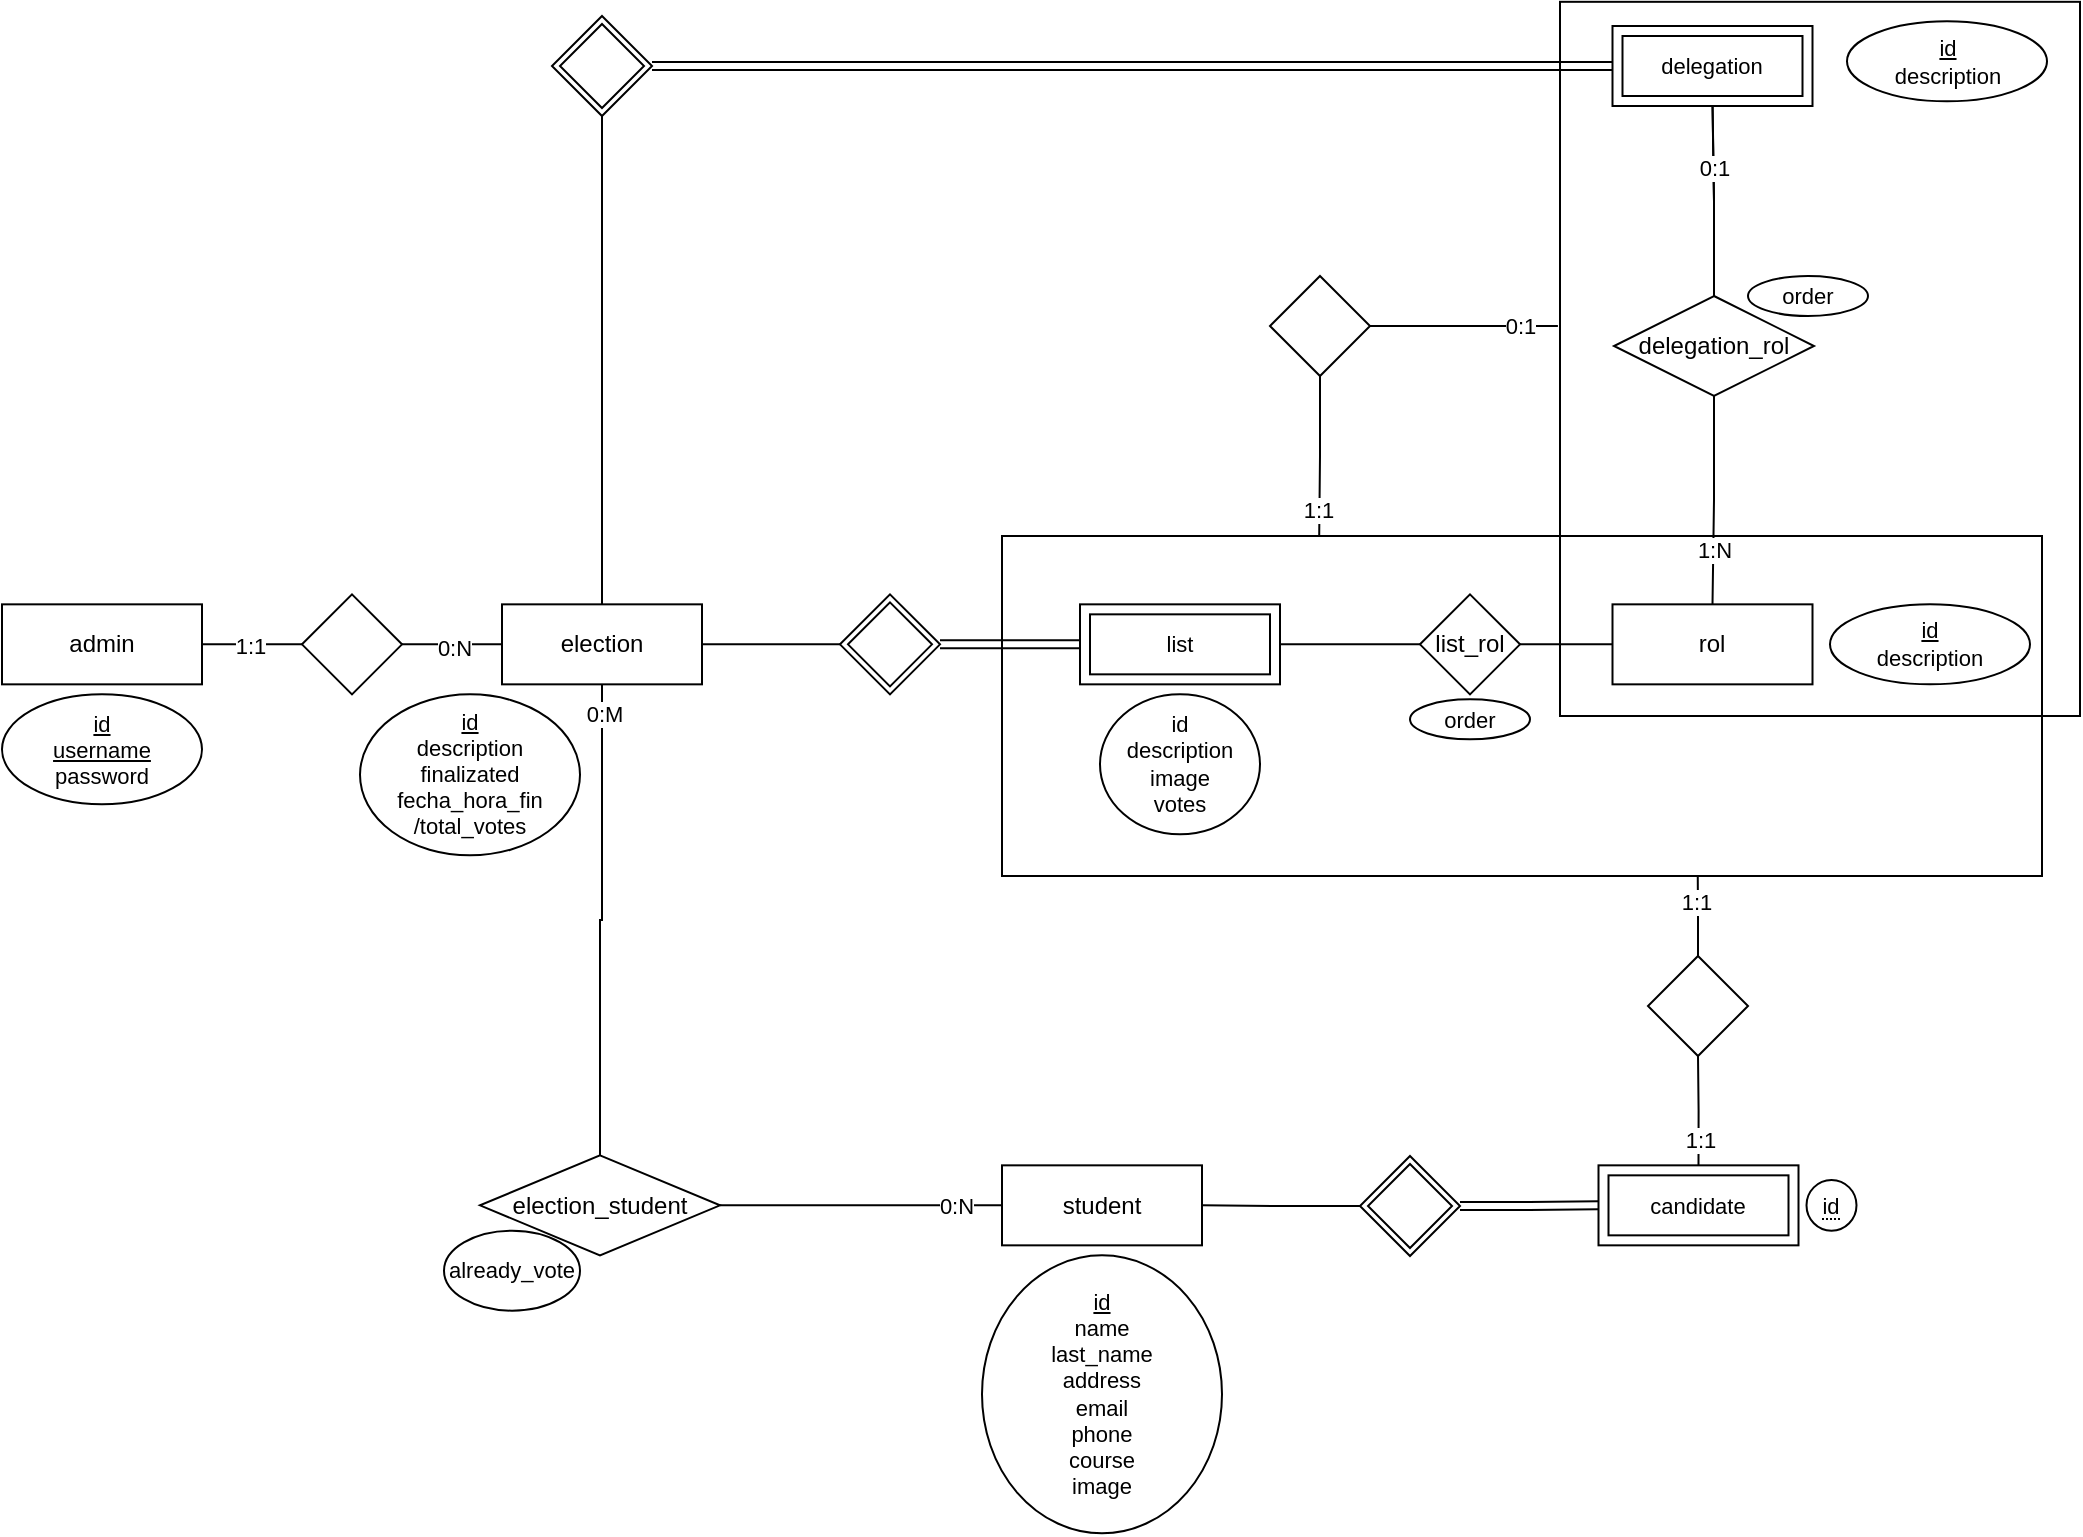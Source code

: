 <mxfile version="21.7.2" type="device">
  <diagram name="Page-1" id="7A1iHCqv51JrM2e4dZmv">
    <mxGraphModel dx="1687" dy="882" grid="1" gridSize="10" guides="1" tooltips="1" connect="1" arrows="1" fold="1" page="1" pageScale="1" pageWidth="1169" pageHeight="1654" math="0" shadow="0">
      <root>
        <mxCell id="0" />
        <mxCell id="1" parent="0" />
        <mxCell id="DmuB5HopbQtWga2Wvexy-18" value="" style="rounded=0;whiteSpace=wrap;html=1;fontFamily=Helvetica;fontSize=11;fillColor=none;" vertex="1" parent="1">
          <mxGeometry x="541" y="270" width="520" height="170" as="geometry" />
        </mxCell>
        <mxCell id="DmuB5HopbQtWga2Wvexy-19" value="" style="rounded=0;whiteSpace=wrap;html=1;fontFamily=Helvetica;fontSize=11;fillColor=none;" vertex="1" parent="1">
          <mxGeometry x="820" y="2.91" width="260" height="357.09" as="geometry" />
        </mxCell>
        <mxCell id="J_Oq4NjQ-6y3jhpwggzi-1" value="admin" style="whiteSpace=wrap;html=1;align=center;" parent="1" vertex="1">
          <mxGeometry x="41" y="304.17" width="100" height="40" as="geometry" />
        </mxCell>
        <mxCell id="J_Oq4NjQ-6y3jhpwggzi-8" style="edgeStyle=orthogonalEdgeStyle;rounded=0;orthogonalLoop=1;jettySize=auto;html=1;exitX=0;exitY=0.5;exitDx=0;exitDy=0;entryX=1;entryY=0.5;entryDx=0;entryDy=0;endArrow=none;endFill=0;" parent="1" source="J_Oq4NjQ-6y3jhpwggzi-2" target="J_Oq4NjQ-6y3jhpwggzi-1" edge="1">
          <mxGeometry relative="1" as="geometry" />
        </mxCell>
        <mxCell id="J_Oq4NjQ-6y3jhpwggzi-36" value="1:1" style="edgeLabel;html=1;align=center;verticalAlign=middle;resizable=0;points=[];fontSize=11;fontFamily=Helvetica;fontColor=default;" parent="J_Oq4NjQ-6y3jhpwggzi-8" vertex="1" connectable="0">
          <mxGeometry x="0.04" y="1" relative="1" as="geometry">
            <mxPoint as="offset" />
          </mxGeometry>
        </mxCell>
        <mxCell id="J_Oq4NjQ-6y3jhpwggzi-9" style="edgeStyle=orthogonalEdgeStyle;shape=connector;rounded=0;orthogonalLoop=1;jettySize=auto;html=1;exitX=1;exitY=0.5;exitDx=0;exitDy=0;entryX=0;entryY=0.5;entryDx=0;entryDy=0;labelBackgroundColor=default;strokeColor=default;fontFamily=Helvetica;fontSize=11;fontColor=default;endArrow=none;endFill=0;" parent="1" source="J_Oq4NjQ-6y3jhpwggzi-2" target="J_Oq4NjQ-6y3jhpwggzi-3" edge="1">
          <mxGeometry relative="1" as="geometry" />
        </mxCell>
        <mxCell id="J_Oq4NjQ-6y3jhpwggzi-37" value="0:N" style="edgeLabel;html=1;align=center;verticalAlign=middle;resizable=0;points=[];fontSize=11;fontFamily=Helvetica;fontColor=default;" parent="J_Oq4NjQ-6y3jhpwggzi-9" vertex="1" connectable="0">
          <mxGeometry x="0.033" y="-2" relative="1" as="geometry">
            <mxPoint as="offset" />
          </mxGeometry>
        </mxCell>
        <mxCell id="J_Oq4NjQ-6y3jhpwggzi-2" value="" style="shape=rhombus;perimeter=rhombusPerimeter;whiteSpace=wrap;html=1;align=center;" parent="1" vertex="1">
          <mxGeometry x="191" y="299.17" width="50" height="50" as="geometry" />
        </mxCell>
        <mxCell id="J_Oq4NjQ-6y3jhpwggzi-20" style="edgeStyle=orthogonalEdgeStyle;shape=connector;rounded=0;orthogonalLoop=1;jettySize=auto;html=1;exitX=1;exitY=0.5;exitDx=0;exitDy=0;entryX=0;entryY=0.5;entryDx=0;entryDy=0;labelBackgroundColor=default;strokeColor=default;fontFamily=Helvetica;fontSize=11;fontColor=default;endArrow=none;endFill=0;" parent="1" source="J_Oq4NjQ-6y3jhpwggzi-3" target="J_Oq4NjQ-6y3jhpwggzi-19" edge="1">
          <mxGeometry relative="1" as="geometry" />
        </mxCell>
        <mxCell id="J_Oq4NjQ-6y3jhpwggzi-82" style="edgeStyle=orthogonalEdgeStyle;shape=connector;rounded=0;orthogonalLoop=1;jettySize=auto;html=1;exitX=0.5;exitY=0;exitDx=0;exitDy=0;entryX=0.5;entryY=1;entryDx=0;entryDy=0;labelBackgroundColor=default;strokeColor=default;fontFamily=Helvetica;fontSize=11;fontColor=default;endArrow=none;endFill=0;" parent="1" source="J_Oq4NjQ-6y3jhpwggzi-3" target="J_Oq4NjQ-6y3jhpwggzi-81" edge="1">
          <mxGeometry relative="1" as="geometry" />
        </mxCell>
        <mxCell id="K8ZM4b4m8Fk_M9in6OdO-3" style="edgeStyle=orthogonalEdgeStyle;rounded=0;orthogonalLoop=1;jettySize=auto;html=1;exitX=0.5;exitY=1;exitDx=0;exitDy=0;entryX=0.5;entryY=0;entryDx=0;entryDy=0;endArrow=none;endFill=0;" parent="1" source="J_Oq4NjQ-6y3jhpwggzi-3" target="K8ZM4b4m8Fk_M9in6OdO-2" edge="1">
          <mxGeometry relative="1" as="geometry" />
        </mxCell>
        <mxCell id="K8ZM4b4m8Fk_M9in6OdO-6" value="0:M" style="edgeLabel;html=1;align=center;verticalAlign=middle;resizable=0;points=[];labelBackgroundColor=default;" parent="K8ZM4b4m8Fk_M9in6OdO-3" vertex="1" connectable="0">
          <mxGeometry x="-0.877" y="1" relative="1" as="geometry">
            <mxPoint as="offset" />
          </mxGeometry>
        </mxCell>
        <mxCell id="J_Oq4NjQ-6y3jhpwggzi-3" value="election" style="whiteSpace=wrap;html=1;align=center;" parent="1" vertex="1">
          <mxGeometry x="291" y="304.17" width="100" height="40" as="geometry" />
        </mxCell>
        <mxCell id="J_Oq4NjQ-6y3jhpwggzi-22" style="edgeStyle=orthogonalEdgeStyle;shape=link;rounded=0;orthogonalLoop=1;jettySize=auto;html=1;exitX=1;exitY=0.5;exitDx=0;exitDy=0;entryX=0;entryY=0.5;entryDx=0;entryDy=0;labelBackgroundColor=default;strokeColor=default;fontFamily=Helvetica;fontSize=11;fontColor=default;endArrow=none;endFill=0;" parent="1" source="J_Oq4NjQ-6y3jhpwggzi-19" target="J_Oq4NjQ-6y3jhpwggzi-21" edge="1">
          <mxGeometry relative="1" as="geometry" />
        </mxCell>
        <mxCell id="J_Oq4NjQ-6y3jhpwggzi-19" value="" style="shape=rhombus;double=1;perimeter=rhombusPerimeter;whiteSpace=wrap;html=1;align=center;fontFamily=Helvetica;fontSize=11;fontColor=default;" parent="1" vertex="1">
          <mxGeometry x="460" y="299.17" width="50" height="50" as="geometry" />
        </mxCell>
        <mxCell id="J_Oq4NjQ-6y3jhpwggzi-21" value="list" style="shape=ext;margin=3;double=1;whiteSpace=wrap;html=1;align=center;fontFamily=Helvetica;fontSize=11;fontColor=default;" parent="1" vertex="1">
          <mxGeometry x="580" y="304.17" width="100" height="40" as="geometry" />
        </mxCell>
        <mxCell id="J_Oq4NjQ-6y3jhpwggzi-24" value="student" style="whiteSpace=wrap;html=1;align=center;" parent="1" vertex="1">
          <mxGeometry x="541" y="584.67" width="100" height="40" as="geometry" />
        </mxCell>
        <mxCell id="J_Oq4NjQ-6y3jhpwggzi-76" value="&lt;u&gt;id&lt;/u&gt;&lt;br&gt;&lt;u&gt;username&lt;/u&gt;&lt;br&gt;password" style="ellipse;whiteSpace=wrap;html=1;align=center;fontFamily=Helvetica;fontSize=11;fontColor=default;" parent="1" vertex="1">
          <mxGeometry x="41" y="349.17" width="100" height="55" as="geometry" />
        </mxCell>
        <mxCell id="J_Oq4NjQ-6y3jhpwggzi-77" value="&lt;u&gt;id&lt;/u&gt;&lt;br&gt;description&lt;br&gt;finalizated&lt;br&gt;fecha_hora_fin&lt;br&gt;/total_votes" style="ellipse;whiteSpace=wrap;html=1;align=center;fontFamily=Helvetica;fontSize=11;fontColor=default;" parent="1" vertex="1">
          <mxGeometry x="220" y="349.17" width="110" height="80.5" as="geometry" />
        </mxCell>
        <mxCell id="J_Oq4NjQ-6y3jhpwggzi-78" value="id&lt;br&gt;description&lt;br&gt;image&lt;br&gt;votes" style="ellipse;whiteSpace=wrap;html=1;align=center;fontFamily=Helvetica;fontSize=11;fontColor=default;" parent="1" vertex="1">
          <mxGeometry x="590" y="349.17" width="80" height="70" as="geometry" />
        </mxCell>
        <mxCell id="J_Oq4NjQ-6y3jhpwggzi-79" value="&lt;u&gt;id&lt;/u&gt;&lt;br&gt;description" style="ellipse;whiteSpace=wrap;html=1;align=center;fontFamily=Helvetica;fontSize=11;fontColor=default;" parent="1" vertex="1">
          <mxGeometry x="963.5" y="12.66" width="100" height="40" as="geometry" />
        </mxCell>
        <mxCell id="J_Oq4NjQ-6y3jhpwggzi-80" value="delegation" style="shape=ext;margin=3;double=1;whiteSpace=wrap;html=1;align=center;fontFamily=Helvetica;fontSize=11;fontColor=default;" parent="1" vertex="1">
          <mxGeometry x="846.25" y="15" width="100" height="40" as="geometry" />
        </mxCell>
        <mxCell id="J_Oq4NjQ-6y3jhpwggzi-83" style="edgeStyle=orthogonalEdgeStyle;shape=link;rounded=0;orthogonalLoop=1;jettySize=auto;html=1;exitX=1;exitY=0.5;exitDx=0;exitDy=0;entryX=0;entryY=0.5;entryDx=0;entryDy=0;labelBackgroundColor=default;strokeColor=default;fontFamily=Helvetica;fontSize=11;fontColor=default;endArrow=none;endFill=0;" parent="1" source="J_Oq4NjQ-6y3jhpwggzi-81" target="J_Oq4NjQ-6y3jhpwggzi-80" edge="1">
          <mxGeometry relative="1" as="geometry" />
        </mxCell>
        <mxCell id="J_Oq4NjQ-6y3jhpwggzi-81" value="" style="shape=rhombus;double=1;perimeter=rhombusPerimeter;whiteSpace=wrap;html=1;align=center;fontFamily=Helvetica;fontSize=11;fontColor=default;" parent="1" vertex="1">
          <mxGeometry x="316" y="10" width="50" height="50" as="geometry" />
        </mxCell>
        <mxCell id="J_Oq4NjQ-6y3jhpwggzi-86" style="edgeStyle=orthogonalEdgeStyle;shape=connector;rounded=0;orthogonalLoop=1;jettySize=auto;html=1;exitX=0.5;exitY=0;exitDx=0;exitDy=0;entryX=0.5;entryY=1;entryDx=0;entryDy=0;labelBackgroundColor=default;strokeColor=default;fontFamily=Helvetica;fontSize=11;fontColor=default;endArrow=none;endFill=0;" parent="1" source="J_Oq4NjQ-6y3jhpwggzi-85" target="J_Oq4NjQ-6y3jhpwggzi-80" edge="1">
          <mxGeometry relative="1" as="geometry" />
        </mxCell>
        <mxCell id="J_Oq4NjQ-6y3jhpwggzi-103" style="edgeStyle=orthogonalEdgeStyle;shape=connector;rounded=0;orthogonalLoop=1;jettySize=auto;html=1;exitX=0.5;exitY=1;exitDx=0;exitDy=0;labelBackgroundColor=default;strokeColor=default;fontFamily=Helvetica;fontSize=11;fontColor=default;endArrow=none;endFill=0;entryX=0.5;entryY=0;entryDx=0;entryDy=0;" parent="1" source="J_Oq4NjQ-6y3jhpwggzi-85" edge="1" target="DmuB5HopbQtWga2Wvexy-1">
          <mxGeometry relative="1" as="geometry">
            <mxPoint x="616" y="210" as="targetPoint" />
          </mxGeometry>
        </mxCell>
        <mxCell id="J_Oq4NjQ-6y3jhpwggzi-104" value="1:N" style="edgeLabel;html=1;align=center;verticalAlign=middle;resizable=0;points=[];fontSize=11;fontFamily=Helvetica;fontColor=default;" parent="J_Oq4NjQ-6y3jhpwggzi-103" vertex="1" connectable="0">
          <mxGeometry x="0.077" relative="1" as="geometry">
            <mxPoint y="21" as="offset" />
          </mxGeometry>
        </mxCell>
        <mxCell id="J_Oq4NjQ-6y3jhpwggzi-116" value="" style="edgeStyle=orthogonalEdgeStyle;shape=connector;rounded=0;orthogonalLoop=1;jettySize=auto;html=1;labelBackgroundColor=default;strokeColor=default;fontFamily=Helvetica;fontSize=11;fontColor=default;endArrow=none;endFill=0;" parent="1" source="J_Oq4NjQ-6y3jhpwggzi-85" target="J_Oq4NjQ-6y3jhpwggzi-80" edge="1">
          <mxGeometry relative="1" as="geometry" />
        </mxCell>
        <mxCell id="J_Oq4NjQ-6y3jhpwggzi-117" value="0:1" style="edgeLabel;html=1;align=center;verticalAlign=middle;resizable=0;points=[];fontSize=11;fontFamily=Helvetica;fontColor=default;" parent="J_Oq4NjQ-6y3jhpwggzi-116" vertex="1" connectable="0">
          <mxGeometry x="-0.022" y="-1" relative="1" as="geometry">
            <mxPoint x="-1" y="-17" as="offset" />
          </mxGeometry>
        </mxCell>
        <mxCell id="J_Oq4NjQ-6y3jhpwggzi-85" value="delegation_rol" style="shape=rhombus;perimeter=rhombusPerimeter;whiteSpace=wrap;html=1;align=center;" parent="1" vertex="1">
          <mxGeometry x="847" y="150" width="100" height="50" as="geometry" />
        </mxCell>
        <mxCell id="J_Oq4NjQ-6y3jhpwggzi-90" value="&lt;u&gt;id&lt;/u&gt;&lt;br&gt;name&lt;br&gt;last_name&lt;br&gt;address&lt;br&gt;email&lt;br&gt;phone&lt;br&gt;course&lt;br&gt;image" style="ellipse;whiteSpace=wrap;html=1;align=center;fontFamily=Helvetica;fontSize=11;fontColor=default;" parent="1" vertex="1">
          <mxGeometry x="531" y="629.67" width="120" height="138.97" as="geometry" />
        </mxCell>
        <mxCell id="K8ZM4b4m8Fk_M9in6OdO-4" style="edgeStyle=orthogonalEdgeStyle;rounded=0;orthogonalLoop=1;jettySize=auto;html=1;exitX=1;exitY=0.5;exitDx=0;exitDy=0;endArrow=none;endFill=0;entryX=0;entryY=0.5;entryDx=0;entryDy=0;" parent="1" source="K8ZM4b4m8Fk_M9in6OdO-2" target="J_Oq4NjQ-6y3jhpwggzi-24" edge="1">
          <mxGeometry relative="1" as="geometry" />
        </mxCell>
        <mxCell id="K8ZM4b4m8Fk_M9in6OdO-5" value="0:N" style="edgeLabel;html=1;align=center;verticalAlign=middle;resizable=0;points=[];labelBackgroundColor=default;" parent="K8ZM4b4m8Fk_M9in6OdO-4" vertex="1" connectable="0">
          <mxGeometry x="0.95" y="1" relative="1" as="geometry">
            <mxPoint x="-20" y="1" as="offset" />
          </mxGeometry>
        </mxCell>
        <mxCell id="K8ZM4b4m8Fk_M9in6OdO-2" value="election_student" style="shape=rhombus;perimeter=rhombusPerimeter;whiteSpace=wrap;html=1;align=center;" parent="1" vertex="1">
          <mxGeometry x="280" y="579.67" width="120" height="50" as="geometry" />
        </mxCell>
        <mxCell id="K8ZM4b4m8Fk_M9in6OdO-8" value="already_vote" style="ellipse;whiteSpace=wrap;html=1;align=center;fontFamily=Helvetica;fontSize=11;fontColor=default;" parent="1" vertex="1">
          <mxGeometry x="262" y="617.33" width="68" height="40" as="geometry" />
        </mxCell>
        <mxCell id="sgkLzVtvIpyjI5DDjtYn-4" style="edgeStyle=orthogonalEdgeStyle;rounded=0;orthogonalLoop=1;jettySize=auto;html=1;entryX=1;entryY=0.5;entryDx=0;entryDy=0;endArrow=none;endFill=0;exitX=0;exitY=0.5;exitDx=0;exitDy=0;" parent="1" source="DmuB5HopbQtWga2Wvexy-34" target="J_Oq4NjQ-6y3jhpwggzi-24" edge="1">
          <mxGeometry relative="1" as="geometry">
            <mxPoint x="720.0" y="604.67" as="sourcePoint" />
          </mxGeometry>
        </mxCell>
        <mxCell id="DmuB5HopbQtWga2Wvexy-1" value="rol" style="whiteSpace=wrap;html=1;align=center;" vertex="1" parent="1">
          <mxGeometry x="846.25" y="304.17" width="100" height="40" as="geometry" />
        </mxCell>
        <mxCell id="DmuB5HopbQtWga2Wvexy-6" value="&lt;u&gt;id&lt;/u&gt;&lt;br&gt;description" style="ellipse;whiteSpace=wrap;html=1;align=center;fontFamily=Helvetica;fontSize=11;fontColor=default;" vertex="1" parent="1">
          <mxGeometry x="955" y="304.17" width="100" height="40" as="geometry" />
        </mxCell>
        <mxCell id="DmuB5HopbQtWga2Wvexy-8" value="order" style="ellipse;whiteSpace=wrap;html=1;align=center;fontFamily=Helvetica;fontSize=11;fontColor=default;" vertex="1" parent="1">
          <mxGeometry x="745" y="351.67" width="60" height="20" as="geometry" />
        </mxCell>
        <mxCell id="DmuB5HopbQtWga2Wvexy-23" style="edgeStyle=orthogonalEdgeStyle;shape=connector;rounded=0;orthogonalLoop=1;jettySize=auto;html=1;exitX=0.5;exitY=0;exitDx=0;exitDy=0;labelBackgroundColor=default;strokeColor=default;fontFamily=Helvetica;fontSize=11;fontColor=default;endArrow=none;endFill=0;entryX=0.5;entryY=1;entryDx=0;entryDy=0;" edge="1" parent="1" source="DmuB5HopbQtWga2Wvexy-26" target="DmuB5HopbQtWga2Wvexy-24">
          <mxGeometry relative="1" as="geometry">
            <mxPoint x="896" y="540" as="targetPoint" />
            <mxPoint x="896.25" y="584.67" as="sourcePoint" />
          </mxGeometry>
        </mxCell>
        <mxCell id="DmuB5HopbQtWga2Wvexy-32" value="1:1" style="edgeLabel;html=1;align=center;verticalAlign=middle;resizable=0;points=[];fontSize=11;fontFamily=Helvetica;fontColor=default;" vertex="1" connectable="0" parent="DmuB5HopbQtWga2Wvexy-23">
          <mxGeometry x="-0.538" relative="1" as="geometry">
            <mxPoint as="offset" />
          </mxGeometry>
        </mxCell>
        <mxCell id="DmuB5HopbQtWga2Wvexy-16" style="edgeStyle=orthogonalEdgeStyle;rounded=0;orthogonalLoop=1;jettySize=auto;html=1;exitX=1;exitY=0.5;exitDx=0;exitDy=0;entryX=0;entryY=0.5;entryDx=0;entryDy=0;endArrow=none;endFill=0;" edge="1" parent="1" source="DmuB5HopbQtWga2Wvexy-15" target="DmuB5HopbQtWga2Wvexy-1">
          <mxGeometry relative="1" as="geometry" />
        </mxCell>
        <mxCell id="DmuB5HopbQtWga2Wvexy-17" style="edgeStyle=orthogonalEdgeStyle;shape=connector;rounded=0;orthogonalLoop=1;jettySize=auto;html=1;exitX=0;exitY=0.5;exitDx=0;exitDy=0;entryX=1;entryY=0.5;entryDx=0;entryDy=0;labelBackgroundColor=default;strokeColor=default;fontFamily=Helvetica;fontSize=11;fontColor=default;endArrow=none;endFill=0;" edge="1" parent="1" source="DmuB5HopbQtWga2Wvexy-15" target="J_Oq4NjQ-6y3jhpwggzi-21">
          <mxGeometry relative="1" as="geometry" />
        </mxCell>
        <mxCell id="DmuB5HopbQtWga2Wvexy-15" value="list_rol" style="shape=rhombus;perimeter=rhombusPerimeter;whiteSpace=wrap;html=1;align=center;" vertex="1" parent="1">
          <mxGeometry x="750" y="299.17" width="50" height="50" as="geometry" />
        </mxCell>
        <mxCell id="DmuB5HopbQtWga2Wvexy-21" style="edgeStyle=orthogonalEdgeStyle;shape=connector;rounded=0;orthogonalLoop=1;jettySize=auto;html=1;exitX=1;exitY=0.5;exitDx=0;exitDy=0;entryX=-0.004;entryY=0.454;entryDx=0;entryDy=0;entryPerimeter=0;labelBackgroundColor=default;strokeColor=default;fontFamily=Helvetica;fontSize=11;fontColor=default;endArrow=none;endFill=0;" edge="1" parent="1" source="DmuB5HopbQtWga2Wvexy-20" target="DmuB5HopbQtWga2Wvexy-19">
          <mxGeometry relative="1" as="geometry" />
        </mxCell>
        <mxCell id="DmuB5HopbQtWga2Wvexy-38" value="0:1" style="edgeLabel;html=1;align=center;verticalAlign=middle;resizable=0;points=[];fontSize=11;fontFamily=Helvetica;fontColor=default;" vertex="1" connectable="0" parent="DmuB5HopbQtWga2Wvexy-21">
          <mxGeometry x="0.593" relative="1" as="geometry">
            <mxPoint as="offset" />
          </mxGeometry>
        </mxCell>
        <mxCell id="DmuB5HopbQtWga2Wvexy-22" style="edgeStyle=orthogonalEdgeStyle;shape=connector;rounded=0;orthogonalLoop=1;jettySize=auto;html=1;exitX=0.5;exitY=1;exitDx=0;exitDy=0;labelBackgroundColor=default;strokeColor=default;fontFamily=Helvetica;fontSize=11;fontColor=default;endArrow=none;endFill=0;entryX=0.305;entryY=0;entryDx=0;entryDy=0;entryPerimeter=0;" edge="1" parent="1" source="DmuB5HopbQtWga2Wvexy-20" target="DmuB5HopbQtWga2Wvexy-18">
          <mxGeometry relative="1" as="geometry">
            <mxPoint x="700" y="268" as="targetPoint" />
          </mxGeometry>
        </mxCell>
        <mxCell id="DmuB5HopbQtWga2Wvexy-39" value="1:1" style="edgeLabel;html=1;align=center;verticalAlign=middle;resizable=0;points=[];fontSize=11;fontFamily=Helvetica;fontColor=default;" vertex="1" connectable="0" parent="DmuB5HopbQtWga2Wvexy-22">
          <mxGeometry x="0.684" y="-1" relative="1" as="geometry">
            <mxPoint as="offset" />
          </mxGeometry>
        </mxCell>
        <mxCell id="DmuB5HopbQtWga2Wvexy-20" value="" style="shape=rhombus;perimeter=rhombusPerimeter;whiteSpace=wrap;html=1;align=center;" vertex="1" parent="1">
          <mxGeometry x="675" y="140.0" width="50" height="50" as="geometry" />
        </mxCell>
        <mxCell id="DmuB5HopbQtWga2Wvexy-25" style="edgeStyle=orthogonalEdgeStyle;shape=connector;rounded=0;orthogonalLoop=1;jettySize=auto;html=1;exitX=0.5;exitY=0;exitDx=0;exitDy=0;entryX=0.669;entryY=0.999;entryDx=0;entryDy=0;entryPerimeter=0;labelBackgroundColor=default;strokeColor=default;fontFamily=Helvetica;fontSize=11;fontColor=default;endArrow=none;endFill=0;" edge="1" parent="1" source="DmuB5HopbQtWga2Wvexy-24" target="DmuB5HopbQtWga2Wvexy-18">
          <mxGeometry relative="1" as="geometry" />
        </mxCell>
        <mxCell id="DmuB5HopbQtWga2Wvexy-37" value="1:1" style="edgeLabel;html=1;align=center;verticalAlign=middle;resizable=0;points=[];fontSize=11;fontFamily=Helvetica;fontColor=default;" vertex="1" connectable="0" parent="DmuB5HopbQtWga2Wvexy-25">
          <mxGeometry x="0.365" y="1" relative="1" as="geometry">
            <mxPoint as="offset" />
          </mxGeometry>
        </mxCell>
        <mxCell id="DmuB5HopbQtWga2Wvexy-24" value="" style="shape=rhombus;perimeter=rhombusPerimeter;whiteSpace=wrap;html=1;align=center;" vertex="1" parent="1">
          <mxGeometry x="864" y="480.0" width="50" height="50" as="geometry" />
        </mxCell>
        <mxCell id="DmuB5HopbQtWga2Wvexy-26" value="candidate" style="shape=ext;margin=3;double=1;whiteSpace=wrap;html=1;align=center;fontFamily=Helvetica;fontSize=11;fontColor=default;" vertex="1" parent="1">
          <mxGeometry x="839.25" y="584.67" width="100" height="40" as="geometry" />
        </mxCell>
        <mxCell id="DmuB5HopbQtWga2Wvexy-30" value="&lt;span style=&quot;border-bottom: 1px dotted&quot;&gt;id&lt;/span&gt;" style="ellipse;whiteSpace=wrap;html=1;align=center;fontFamily=Helvetica;fontSize=11;fontColor=default;" vertex="1" parent="1">
          <mxGeometry x="943.25" y="592" width="25" height="25.33" as="geometry" />
        </mxCell>
        <mxCell id="DmuB5HopbQtWga2Wvexy-31" value="order" style="ellipse;whiteSpace=wrap;html=1;align=center;fontFamily=Helvetica;fontSize=11;fontColor=default;" vertex="1" parent="1">
          <mxGeometry x="914" y="140.0" width="60" height="20" as="geometry" />
        </mxCell>
        <mxCell id="DmuB5HopbQtWga2Wvexy-36" style="edgeStyle=orthogonalEdgeStyle;shape=link;rounded=0;orthogonalLoop=1;jettySize=auto;html=1;exitX=1;exitY=0.5;exitDx=0;exitDy=0;entryX=0;entryY=0.5;entryDx=0;entryDy=0;labelBackgroundColor=default;strokeColor=default;fontFamily=Helvetica;fontSize=11;fontColor=default;endArrow=none;endFill=0;" edge="1" parent="1" source="DmuB5HopbQtWga2Wvexy-34" target="DmuB5HopbQtWga2Wvexy-26">
          <mxGeometry relative="1" as="geometry" />
        </mxCell>
        <mxCell id="DmuB5HopbQtWga2Wvexy-34" value="" style="shape=rhombus;double=1;perimeter=rhombusPerimeter;whiteSpace=wrap;html=1;align=center;fontFamily=Helvetica;fontSize=11;fontColor=default;" vertex="1" parent="1">
          <mxGeometry x="720" y="580" width="50" height="50" as="geometry" />
        </mxCell>
      </root>
    </mxGraphModel>
  </diagram>
</mxfile>
